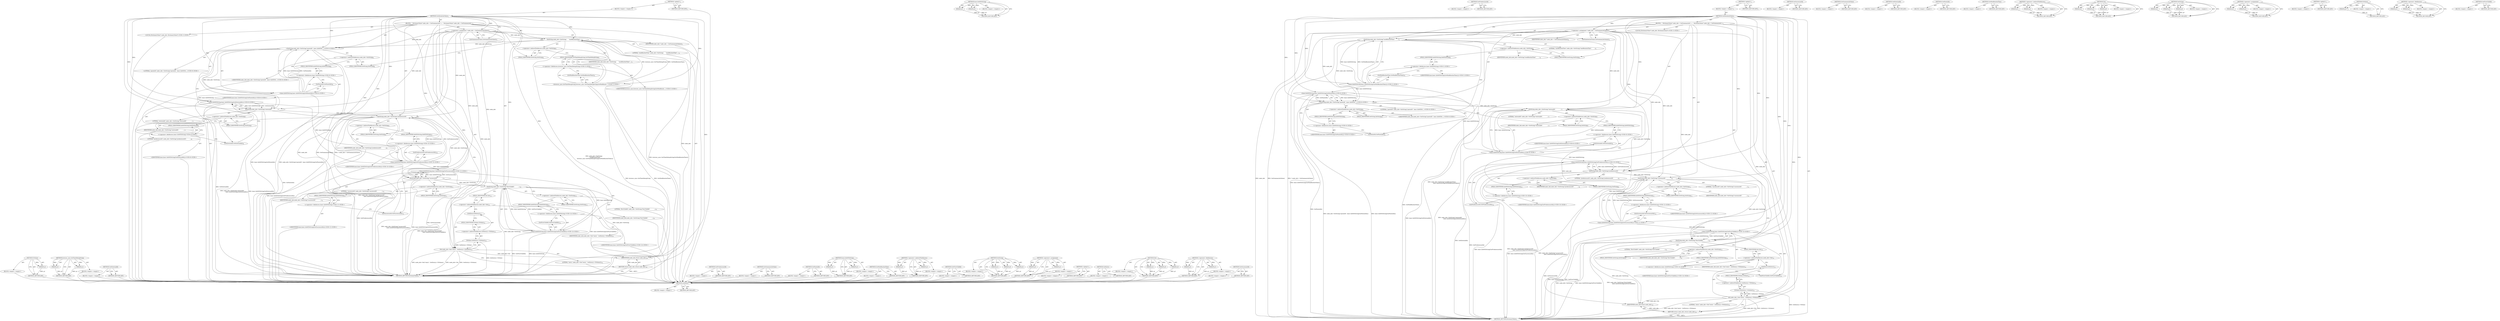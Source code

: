 digraph "GetFirstChildId" {
vulnerable_176 [label=<(METHOD,ToValue)>];
vulnerable_177 [label=<(PARAM,p1)>];
vulnerable_178 [label=<(BLOCK,&lt;empty&gt;,&lt;empty&gt;)>];
vulnerable_179 [label=<(METHOD_RETURN,ANY)>];
vulnerable_137 [label=<(METHOD,browser_sync.GetTimeDebugString)>];
vulnerable_138 [label=<(PARAM,p1)>];
vulnerable_139 [label=<(PARAM,p2)>];
vulnerable_140 [label=<(BLOCK,&lt;empty&gt;,&lt;empty&gt;)>];
vulnerable_141 [label=<(METHOD_RETURN,ANY)>];
vulnerable_158 [label=<(METHOD,GetExternalId)>];
vulnerable_159 [label=<(BLOCK,&lt;empty&gt;,&lt;empty&gt;)>];
vulnerable_160 [label=<(METHOD_RETURN,ANY)>];
vulnerable_6 [label=<(METHOD,&lt;global&gt;)<SUB>1</SUB>>];
vulnerable_7 [label=<(BLOCK,&lt;empty&gt;,&lt;empty&gt;)<SUB>1</SUB>>];
vulnerable_8 [label=<(METHOD,GetDetailsAsValue)<SUB>1</SUB>>];
vulnerable_9 [label=<(BLOCK,{
   DictionaryValue* node_info = GetSummaryAsV...,{
   DictionaryValue* node_info = GetSummaryAsV...)<SUB>1</SUB>>];
vulnerable_10 [label="<(LOCAL,DictionaryValue* node_info: DictionaryValue*)<SUB>2</SUB>>"];
vulnerable_11 [label=<(&lt;operator&gt;.assignment,* node_info = GetSummaryAsValue())<SUB>2</SUB>>];
vulnerable_12 [label=<(IDENTIFIER,node_info,* node_info = GetSummaryAsValue())<SUB>2</SUB>>];
vulnerable_13 [label=<(GetSummaryAsValue,GetSummaryAsValue())<SUB>2</SUB>>];
vulnerable_14 [label=<(SetString,node_info-&gt;SetString(
      &quot;modificationTime&quot;,...)<SUB>3</SUB>>];
vulnerable_15 [label=<(&lt;operator&gt;.indirectFieldAccess,node_info-&gt;SetString)<SUB>3</SUB>>];
vulnerable_16 [label=<(IDENTIFIER,node_info,node_info-&gt;SetString(
      &quot;modificationTime&quot;,...)<SUB>3</SUB>>];
vulnerable_17 [label=<(FIELD_IDENTIFIER,SetString,SetString)<SUB>3</SUB>>];
vulnerable_18 [label=<(LITERAL,&quot;modificationTime&quot;,node_info-&gt;SetString(
      &quot;modificationTime&quot;,...)<SUB>4</SUB>>];
vulnerable_19 [label="<(browser_sync.GetTimeDebugString,browser_sync::GetTimeDebugString(GetModificatio...)<SUB>5</SUB>>"];
vulnerable_20 [label="<(&lt;operator&gt;.fieldAccess,browser_sync::GetTimeDebugString)<SUB>5</SUB>>"];
vulnerable_21 [label="<(IDENTIFIER,browser_sync,browser_sync::GetTimeDebugString(GetModificatio...)<SUB>5</SUB>>"];
vulnerable_22 [label=<(FIELD_IDENTIFIER,GetTimeDebugString,GetTimeDebugString)<SUB>5</SUB>>];
vulnerable_23 [label=<(GetModificationTime,GetModificationTime())<SUB>5</SUB>>];
vulnerable_24 [label="<(SetString,node_info-&gt;SetString(&quot;parentId&quot;, base::Int64ToS...)<SUB>6</SUB>>"];
vulnerable_25 [label=<(&lt;operator&gt;.indirectFieldAccess,node_info-&gt;SetString)<SUB>6</SUB>>];
vulnerable_26 [label="<(IDENTIFIER,node_info,node_info-&gt;SetString(&quot;parentId&quot;, base::Int64ToS...)<SUB>6</SUB>>"];
vulnerable_27 [label=<(FIELD_IDENTIFIER,SetString,SetString)<SUB>6</SUB>>];
vulnerable_28 [label="<(LITERAL,&quot;parentId&quot;,node_info-&gt;SetString(&quot;parentId&quot;, base::Int64ToS...)<SUB>6</SUB>>"];
vulnerable_29 [label="<(base.Int64ToString,base::Int64ToString(GetParentId()))<SUB>6</SUB>>"];
vulnerable_30 [label="<(&lt;operator&gt;.fieldAccess,base::Int64ToString)<SUB>6</SUB>>"];
vulnerable_31 [label="<(IDENTIFIER,base,base::Int64ToString(GetParentId()))<SUB>6</SUB>>"];
vulnerable_32 [label=<(FIELD_IDENTIFIER,Int64ToString,Int64ToString)<SUB>6</SUB>>];
vulnerable_33 [label=<(GetParentId,GetParentId())<SUB>6</SUB>>];
vulnerable_34 [label=<(SetString,node_info-&gt;SetString(&quot;externalId&quot;,
            ...)<SUB>7</SUB>>];
vulnerable_35 [label=<(&lt;operator&gt;.indirectFieldAccess,node_info-&gt;SetString)<SUB>7</SUB>>];
vulnerable_36 [label=<(IDENTIFIER,node_info,node_info-&gt;SetString(&quot;externalId&quot;,
            ...)<SUB>7</SUB>>];
vulnerable_37 [label=<(FIELD_IDENTIFIER,SetString,SetString)<SUB>7</SUB>>];
vulnerable_38 [label=<(LITERAL,&quot;externalId&quot;,node_info-&gt;SetString(&quot;externalId&quot;,
            ...)<SUB>7</SUB>>];
vulnerable_39 [label="<(base.Int64ToString,base::Int64ToString(GetExternalId()))<SUB>8</SUB>>"];
vulnerable_40 [label="<(&lt;operator&gt;.fieldAccess,base::Int64ToString)<SUB>8</SUB>>"];
vulnerable_41 [label="<(IDENTIFIER,base,base::Int64ToString(GetExternalId()))<SUB>8</SUB>>"];
vulnerable_42 [label=<(FIELD_IDENTIFIER,Int64ToString,Int64ToString)<SUB>8</SUB>>];
vulnerable_43 [label=<(GetExternalId,GetExternalId())<SUB>8</SUB>>];
vulnerable_44 [label=<(SetString,node_info-&gt;SetString(&quot;predecessorId&quot;,
         ...)<SUB>9</SUB>>];
vulnerable_45 [label=<(&lt;operator&gt;.indirectFieldAccess,node_info-&gt;SetString)<SUB>9</SUB>>];
vulnerable_46 [label=<(IDENTIFIER,node_info,node_info-&gt;SetString(&quot;predecessorId&quot;,
         ...)<SUB>9</SUB>>];
vulnerable_47 [label=<(FIELD_IDENTIFIER,SetString,SetString)<SUB>9</SUB>>];
vulnerable_48 [label=<(LITERAL,&quot;predecessorId&quot;,node_info-&gt;SetString(&quot;predecessorId&quot;,
         ...)<SUB>9</SUB>>];
vulnerable_49 [label="<(base.Int64ToString,base::Int64ToString(GetPredecessorId()))<SUB>10</SUB>>"];
vulnerable_50 [label="<(&lt;operator&gt;.fieldAccess,base::Int64ToString)<SUB>10</SUB>>"];
vulnerable_51 [label="<(IDENTIFIER,base,base::Int64ToString(GetPredecessorId()))<SUB>10</SUB>>"];
vulnerable_52 [label=<(FIELD_IDENTIFIER,Int64ToString,Int64ToString)<SUB>10</SUB>>];
vulnerable_53 [label=<(GetPredecessorId,GetPredecessorId())<SUB>10</SUB>>];
vulnerable_54 [label=<(SetString,node_info-&gt;SetString(&quot;successorId&quot;,
           ...)<SUB>11</SUB>>];
vulnerable_55 [label=<(&lt;operator&gt;.indirectFieldAccess,node_info-&gt;SetString)<SUB>11</SUB>>];
vulnerable_56 [label=<(IDENTIFIER,node_info,node_info-&gt;SetString(&quot;successorId&quot;,
           ...)<SUB>11</SUB>>];
vulnerable_57 [label=<(FIELD_IDENTIFIER,SetString,SetString)<SUB>11</SUB>>];
vulnerable_58 [label=<(LITERAL,&quot;successorId&quot;,node_info-&gt;SetString(&quot;successorId&quot;,
           ...)<SUB>11</SUB>>];
vulnerable_59 [label="<(base.Int64ToString,base::Int64ToString(GetSuccessorId()))<SUB>12</SUB>>"];
vulnerable_60 [label="<(&lt;operator&gt;.fieldAccess,base::Int64ToString)<SUB>12</SUB>>"];
vulnerable_61 [label="<(IDENTIFIER,base,base::Int64ToString(GetSuccessorId()))<SUB>12</SUB>>"];
vulnerable_62 [label=<(FIELD_IDENTIFIER,Int64ToString,Int64ToString)<SUB>12</SUB>>];
vulnerable_63 [label=<(GetSuccessorId,GetSuccessorId())<SUB>12</SUB>>];
vulnerable_64 [label=<(SetString,node_info-&gt;SetString(&quot;firstChildId&quot;,
          ...)<SUB>13</SUB>>];
vulnerable_65 [label=<(&lt;operator&gt;.indirectFieldAccess,node_info-&gt;SetString)<SUB>13</SUB>>];
vulnerable_66 [label=<(IDENTIFIER,node_info,node_info-&gt;SetString(&quot;firstChildId&quot;,
          ...)<SUB>13</SUB>>];
vulnerable_67 [label=<(FIELD_IDENTIFIER,SetString,SetString)<SUB>13</SUB>>];
vulnerable_68 [label=<(LITERAL,&quot;firstChildId&quot;,node_info-&gt;SetString(&quot;firstChildId&quot;,
          ...)<SUB>13</SUB>>];
vulnerable_69 [label="<(base.Int64ToString,base::Int64ToString(GetFirstChildId()))<SUB>14</SUB>>"];
vulnerable_70 [label="<(&lt;operator&gt;.fieldAccess,base::Int64ToString)<SUB>14</SUB>>"];
vulnerable_71 [label="<(IDENTIFIER,base,base::Int64ToString(GetFirstChildId()))<SUB>14</SUB>>"];
vulnerable_72 [label=<(FIELD_IDENTIFIER,Int64ToString,Int64ToString)<SUB>14</SUB>>];
vulnerable_73 [label=<(GetFirstChildId,GetFirstChildId())<SUB>14</SUB>>];
vulnerable_74 [label=<(Set,node_info-&gt;Set(&quot;entry&quot;, GetEntry()-&gt;ToValue()))<SUB>15</SUB>>];
vulnerable_75 [label=<(&lt;operator&gt;.indirectFieldAccess,node_info-&gt;Set)<SUB>15</SUB>>];
vulnerable_76 [label=<(IDENTIFIER,node_info,node_info-&gt;Set(&quot;entry&quot;, GetEntry()-&gt;ToValue()))<SUB>15</SUB>>];
vulnerable_77 [label=<(FIELD_IDENTIFIER,Set,Set)<SUB>15</SUB>>];
vulnerable_78 [label=<(LITERAL,&quot;entry&quot;,node_info-&gt;Set(&quot;entry&quot;, GetEntry()-&gt;ToValue()))<SUB>15</SUB>>];
vulnerable_79 [label=<(ToValue,GetEntry()-&gt;ToValue())<SUB>15</SUB>>];
vulnerable_80 [label=<(&lt;operator&gt;.indirectFieldAccess,GetEntry()-&gt;ToValue)<SUB>15</SUB>>];
vulnerable_81 [label=<(GetEntry,GetEntry())<SUB>15</SUB>>];
vulnerable_82 [label=<(FIELD_IDENTIFIER,ToValue,ToValue)<SUB>15</SUB>>];
vulnerable_83 [label=<(RETURN,return node_info;,return node_info;)<SUB>16</SUB>>];
vulnerable_84 [label=<(IDENTIFIER,node_info,return node_info;)<SUB>16</SUB>>];
vulnerable_85 [label=<(METHOD_RETURN,DictionaryValue)<SUB>1</SUB>>];
vulnerable_87 [label=<(METHOD_RETURN,ANY)<SUB>1</SUB>>];
vulnerable_161 [label=<(METHOD,GetPredecessorId)>];
vulnerable_162 [label=<(BLOCK,&lt;empty&gt;,&lt;empty&gt;)>];
vulnerable_163 [label=<(METHOD_RETURN,ANY)>];
vulnerable_123 [label=<(METHOD,GetSummaryAsValue)>];
vulnerable_124 [label=<(BLOCK,&lt;empty&gt;,&lt;empty&gt;)>];
vulnerable_125 [label=<(METHOD_RETURN,ANY)>];
vulnerable_155 [label=<(METHOD,GetParentId)>];
vulnerable_156 [label=<(BLOCK,&lt;empty&gt;,&lt;empty&gt;)>];
vulnerable_157 [label=<(METHOD_RETURN,ANY)>];
vulnerable_150 [label=<(METHOD,base.Int64ToString)>];
vulnerable_151 [label=<(PARAM,p1)>];
vulnerable_152 [label=<(PARAM,p2)>];
vulnerable_153 [label=<(BLOCK,&lt;empty&gt;,&lt;empty&gt;)>];
vulnerable_154 [label=<(METHOD_RETURN,ANY)>];
vulnerable_147 [label=<(METHOD,GetModificationTime)>];
vulnerable_148 [label=<(BLOCK,&lt;empty&gt;,&lt;empty&gt;)>];
vulnerable_149 [label=<(METHOD_RETURN,ANY)>];
vulnerable_132 [label=<(METHOD,&lt;operator&gt;.indirectFieldAccess)>];
vulnerable_133 [label=<(PARAM,p1)>];
vulnerable_134 [label=<(PARAM,p2)>];
vulnerable_135 [label=<(BLOCK,&lt;empty&gt;,&lt;empty&gt;)>];
vulnerable_136 [label=<(METHOD_RETURN,ANY)>];
vulnerable_167 [label=<(METHOD,GetFirstChildId)>];
vulnerable_168 [label=<(BLOCK,&lt;empty&gt;,&lt;empty&gt;)>];
vulnerable_169 [label=<(METHOD_RETURN,ANY)>];
vulnerable_126 [label=<(METHOD,SetString)>];
vulnerable_127 [label=<(PARAM,p1)>];
vulnerable_128 [label=<(PARAM,p2)>];
vulnerable_129 [label=<(PARAM,p3)>];
vulnerable_130 [label=<(BLOCK,&lt;empty&gt;,&lt;empty&gt;)>];
vulnerable_131 [label=<(METHOD_RETURN,ANY)>];
vulnerable_118 [label=<(METHOD,&lt;operator&gt;.assignment)>];
vulnerable_119 [label=<(PARAM,p1)>];
vulnerable_120 [label=<(PARAM,p2)>];
vulnerable_121 [label=<(BLOCK,&lt;empty&gt;,&lt;empty&gt;)>];
vulnerable_122 [label=<(METHOD_RETURN,ANY)>];
vulnerable_112 [label=<(METHOD,&lt;global&gt;)<SUB>1</SUB>>];
vulnerable_113 [label=<(BLOCK,&lt;empty&gt;,&lt;empty&gt;)>];
vulnerable_114 [label=<(METHOD_RETURN,ANY)>];
vulnerable_180 [label=<(METHOD,GetEntry)>];
vulnerable_181 [label=<(BLOCK,&lt;empty&gt;,&lt;empty&gt;)>];
vulnerable_182 [label=<(METHOD_RETURN,ANY)>];
vulnerable_170 [label=<(METHOD,Set)>];
vulnerable_171 [label=<(PARAM,p1)>];
vulnerable_172 [label=<(PARAM,p2)>];
vulnerable_173 [label=<(PARAM,p3)>];
vulnerable_174 [label=<(BLOCK,&lt;empty&gt;,&lt;empty&gt;)>];
vulnerable_175 [label=<(METHOD_RETURN,ANY)>];
vulnerable_142 [label=<(METHOD,&lt;operator&gt;.fieldAccess)>];
vulnerable_143 [label=<(PARAM,p1)>];
vulnerable_144 [label=<(PARAM,p2)>];
vulnerable_145 [label=<(BLOCK,&lt;empty&gt;,&lt;empty&gt;)>];
vulnerable_146 [label=<(METHOD_RETURN,ANY)>];
vulnerable_164 [label=<(METHOD,GetSuccessorId)>];
vulnerable_165 [label=<(BLOCK,&lt;empty&gt;,&lt;empty&gt;)>];
vulnerable_166 [label=<(METHOD_RETURN,ANY)>];
fixed_175 [label=<(METHOD,GetEntry)>];
fixed_176 [label=<(BLOCK,&lt;empty&gt;,&lt;empty&gt;)>];
fixed_177 [label=<(METHOD_RETURN,ANY)>];
fixed_137 [label=<(METHOD,base.Int64ToString)>];
fixed_138 [label=<(PARAM,p1)>];
fixed_139 [label=<(PARAM,p2)>];
fixed_140 [label=<(BLOCK,&lt;empty&gt;,&lt;empty&gt;)>];
fixed_141 [label=<(METHOD_RETURN,ANY)>];
fixed_156 [label=<(METHOD,GetPredecessorId)>];
fixed_157 [label=<(BLOCK,&lt;empty&gt;,&lt;empty&gt;)>];
fixed_158 [label=<(METHOD_RETURN,ANY)>];
fixed_6 [label=<(METHOD,&lt;global&gt;)<SUB>1</SUB>>];
fixed_7 [label=<(BLOCK,&lt;empty&gt;,&lt;empty&gt;)<SUB>1</SUB>>];
fixed_8 [label=<(METHOD,GetDetailsAsValue)<SUB>1</SUB>>];
fixed_9 [label=<(BLOCK,{
   DictionaryValue* node_info = GetSummaryAsV...,{
   DictionaryValue* node_info = GetSummaryAsV...)<SUB>1</SUB>>];
fixed_10 [label="<(LOCAL,DictionaryValue* node_info: DictionaryValue*)<SUB>2</SUB>>"];
fixed_11 [label=<(&lt;operator&gt;.assignment,* node_info = GetSummaryAsValue())<SUB>2</SUB>>];
fixed_12 [label=<(IDENTIFIER,node_info,* node_info = GetSummaryAsValue())<SUB>2</SUB>>];
fixed_13 [label=<(GetSummaryAsValue,GetSummaryAsValue())<SUB>2</SUB>>];
fixed_14 [label=<(SetString,node_info-&gt;SetString(&quot;modificationTime&quot;,
      ...)<SUB>4</SUB>>];
fixed_15 [label=<(&lt;operator&gt;.indirectFieldAccess,node_info-&gt;SetString)<SUB>4</SUB>>];
fixed_16 [label=<(IDENTIFIER,node_info,node_info-&gt;SetString(&quot;modificationTime&quot;,
      ...)<SUB>4</SUB>>];
fixed_17 [label=<(FIELD_IDENTIFIER,SetString,SetString)<SUB>4</SUB>>];
fixed_18 [label=<(LITERAL,&quot;modificationTime&quot;,node_info-&gt;SetString(&quot;modificationTime&quot;,
      ...)<SUB>4</SUB>>];
fixed_19 [label="<(base.Int64ToString,base::Int64ToString(GetModificationTime()))<SUB>5</SUB>>"];
fixed_20 [label="<(&lt;operator&gt;.fieldAccess,base::Int64ToString)<SUB>5</SUB>>"];
fixed_21 [label="<(IDENTIFIER,base,base::Int64ToString(GetModificationTime()))<SUB>5</SUB>>"];
fixed_22 [label=<(FIELD_IDENTIFIER,Int64ToString,Int64ToString)<SUB>5</SUB>>];
fixed_23 [label=<(GetModificationTime,GetModificationTime())<SUB>5</SUB>>];
fixed_24 [label="<(SetString,node_info-&gt;SetString(&quot;parentId&quot;, base::Int64ToS...)<SUB>6</SUB>>"];
fixed_25 [label=<(&lt;operator&gt;.indirectFieldAccess,node_info-&gt;SetString)<SUB>6</SUB>>];
fixed_26 [label="<(IDENTIFIER,node_info,node_info-&gt;SetString(&quot;parentId&quot;, base::Int64ToS...)<SUB>6</SUB>>"];
fixed_27 [label=<(FIELD_IDENTIFIER,SetString,SetString)<SUB>6</SUB>>];
fixed_28 [label="<(LITERAL,&quot;parentId&quot;,node_info-&gt;SetString(&quot;parentId&quot;, base::Int64ToS...)<SUB>6</SUB>>"];
fixed_29 [label="<(base.Int64ToString,base::Int64ToString(GetParentId()))<SUB>6</SUB>>"];
fixed_30 [label="<(&lt;operator&gt;.fieldAccess,base::Int64ToString)<SUB>6</SUB>>"];
fixed_31 [label="<(IDENTIFIER,base,base::Int64ToString(GetParentId()))<SUB>6</SUB>>"];
fixed_32 [label=<(FIELD_IDENTIFIER,Int64ToString,Int64ToString)<SUB>6</SUB>>];
fixed_33 [label=<(GetParentId,GetParentId())<SUB>6</SUB>>];
fixed_34 [label=<(SetString,node_info-&gt;SetString(&quot;externalId&quot;,
            ...)<SUB>7</SUB>>];
fixed_35 [label=<(&lt;operator&gt;.indirectFieldAccess,node_info-&gt;SetString)<SUB>7</SUB>>];
fixed_36 [label=<(IDENTIFIER,node_info,node_info-&gt;SetString(&quot;externalId&quot;,
            ...)<SUB>7</SUB>>];
fixed_37 [label=<(FIELD_IDENTIFIER,SetString,SetString)<SUB>7</SUB>>];
fixed_38 [label=<(LITERAL,&quot;externalId&quot;,node_info-&gt;SetString(&quot;externalId&quot;,
            ...)<SUB>7</SUB>>];
fixed_39 [label="<(base.Int64ToString,base::Int64ToString(GetExternalId()))<SUB>8</SUB>>"];
fixed_40 [label="<(&lt;operator&gt;.fieldAccess,base::Int64ToString)<SUB>8</SUB>>"];
fixed_41 [label="<(IDENTIFIER,base,base::Int64ToString(GetExternalId()))<SUB>8</SUB>>"];
fixed_42 [label=<(FIELD_IDENTIFIER,Int64ToString,Int64ToString)<SUB>8</SUB>>];
fixed_43 [label=<(GetExternalId,GetExternalId())<SUB>8</SUB>>];
fixed_44 [label=<(SetString,node_info-&gt;SetString(&quot;predecessorId&quot;,
         ...)<SUB>9</SUB>>];
fixed_45 [label=<(&lt;operator&gt;.indirectFieldAccess,node_info-&gt;SetString)<SUB>9</SUB>>];
fixed_46 [label=<(IDENTIFIER,node_info,node_info-&gt;SetString(&quot;predecessorId&quot;,
         ...)<SUB>9</SUB>>];
fixed_47 [label=<(FIELD_IDENTIFIER,SetString,SetString)<SUB>9</SUB>>];
fixed_48 [label=<(LITERAL,&quot;predecessorId&quot;,node_info-&gt;SetString(&quot;predecessorId&quot;,
         ...)<SUB>9</SUB>>];
fixed_49 [label="<(base.Int64ToString,base::Int64ToString(GetPredecessorId()))<SUB>10</SUB>>"];
fixed_50 [label="<(&lt;operator&gt;.fieldAccess,base::Int64ToString)<SUB>10</SUB>>"];
fixed_51 [label="<(IDENTIFIER,base,base::Int64ToString(GetPredecessorId()))<SUB>10</SUB>>"];
fixed_52 [label=<(FIELD_IDENTIFIER,Int64ToString,Int64ToString)<SUB>10</SUB>>];
fixed_53 [label=<(GetPredecessorId,GetPredecessorId())<SUB>10</SUB>>];
fixed_54 [label=<(SetString,node_info-&gt;SetString(&quot;successorId&quot;,
           ...)<SUB>11</SUB>>];
fixed_55 [label=<(&lt;operator&gt;.indirectFieldAccess,node_info-&gt;SetString)<SUB>11</SUB>>];
fixed_56 [label=<(IDENTIFIER,node_info,node_info-&gt;SetString(&quot;successorId&quot;,
           ...)<SUB>11</SUB>>];
fixed_57 [label=<(FIELD_IDENTIFIER,SetString,SetString)<SUB>11</SUB>>];
fixed_58 [label=<(LITERAL,&quot;successorId&quot;,node_info-&gt;SetString(&quot;successorId&quot;,
           ...)<SUB>11</SUB>>];
fixed_59 [label="<(base.Int64ToString,base::Int64ToString(GetSuccessorId()))<SUB>12</SUB>>"];
fixed_60 [label="<(&lt;operator&gt;.fieldAccess,base::Int64ToString)<SUB>12</SUB>>"];
fixed_61 [label="<(IDENTIFIER,base,base::Int64ToString(GetSuccessorId()))<SUB>12</SUB>>"];
fixed_62 [label=<(FIELD_IDENTIFIER,Int64ToString,Int64ToString)<SUB>12</SUB>>];
fixed_63 [label=<(GetSuccessorId,GetSuccessorId())<SUB>12</SUB>>];
fixed_64 [label=<(SetString,node_info-&gt;SetString(&quot;firstChildId&quot;,
          ...)<SUB>13</SUB>>];
fixed_65 [label=<(&lt;operator&gt;.indirectFieldAccess,node_info-&gt;SetString)<SUB>13</SUB>>];
fixed_66 [label=<(IDENTIFIER,node_info,node_info-&gt;SetString(&quot;firstChildId&quot;,
          ...)<SUB>13</SUB>>];
fixed_67 [label=<(FIELD_IDENTIFIER,SetString,SetString)<SUB>13</SUB>>];
fixed_68 [label=<(LITERAL,&quot;firstChildId&quot;,node_info-&gt;SetString(&quot;firstChildId&quot;,
          ...)<SUB>13</SUB>>];
fixed_69 [label="<(base.Int64ToString,base::Int64ToString(GetFirstChildId()))<SUB>14</SUB>>"];
fixed_70 [label="<(&lt;operator&gt;.fieldAccess,base::Int64ToString)<SUB>14</SUB>>"];
fixed_71 [label="<(IDENTIFIER,base,base::Int64ToString(GetFirstChildId()))<SUB>14</SUB>>"];
fixed_72 [label=<(FIELD_IDENTIFIER,Int64ToString,Int64ToString)<SUB>14</SUB>>];
fixed_73 [label=<(GetFirstChildId,GetFirstChildId())<SUB>14</SUB>>];
fixed_74 [label=<(Set,node_info-&gt;Set(&quot;entry&quot;, GetEntry()-&gt;ToValue()))<SUB>15</SUB>>];
fixed_75 [label=<(&lt;operator&gt;.indirectFieldAccess,node_info-&gt;Set)<SUB>15</SUB>>];
fixed_76 [label=<(IDENTIFIER,node_info,node_info-&gt;Set(&quot;entry&quot;, GetEntry()-&gt;ToValue()))<SUB>15</SUB>>];
fixed_77 [label=<(FIELD_IDENTIFIER,Set,Set)<SUB>15</SUB>>];
fixed_78 [label=<(LITERAL,&quot;entry&quot;,node_info-&gt;Set(&quot;entry&quot;, GetEntry()-&gt;ToValue()))<SUB>15</SUB>>];
fixed_79 [label=<(ToValue,GetEntry()-&gt;ToValue())<SUB>15</SUB>>];
fixed_80 [label=<(&lt;operator&gt;.indirectFieldAccess,GetEntry()-&gt;ToValue)<SUB>15</SUB>>];
fixed_81 [label=<(GetEntry,GetEntry())<SUB>15</SUB>>];
fixed_82 [label=<(FIELD_IDENTIFIER,ToValue,ToValue)<SUB>15</SUB>>];
fixed_83 [label=<(RETURN,return node_info;,return node_info;)<SUB>16</SUB>>];
fixed_84 [label=<(IDENTIFIER,node_info,return node_info;)<SUB>16</SUB>>];
fixed_85 [label=<(METHOD_RETURN,DictionaryValue)<SUB>1</SUB>>];
fixed_87 [label=<(METHOD_RETURN,ANY)<SUB>1</SUB>>];
fixed_159 [label=<(METHOD,GetSuccessorId)>];
fixed_160 [label=<(BLOCK,&lt;empty&gt;,&lt;empty&gt;)>];
fixed_161 [label=<(METHOD_RETURN,ANY)>];
fixed_123 [label=<(METHOD,GetSummaryAsValue)>];
fixed_124 [label=<(BLOCK,&lt;empty&gt;,&lt;empty&gt;)>];
fixed_125 [label=<(METHOD_RETURN,ANY)>];
fixed_153 [label=<(METHOD,GetExternalId)>];
fixed_154 [label=<(BLOCK,&lt;empty&gt;,&lt;empty&gt;)>];
fixed_155 [label=<(METHOD_RETURN,ANY)>];
fixed_150 [label=<(METHOD,GetParentId)>];
fixed_151 [label=<(BLOCK,&lt;empty&gt;,&lt;empty&gt;)>];
fixed_152 [label=<(METHOD_RETURN,ANY)>];
fixed_147 [label=<(METHOD,GetModificationTime)>];
fixed_148 [label=<(BLOCK,&lt;empty&gt;,&lt;empty&gt;)>];
fixed_149 [label=<(METHOD_RETURN,ANY)>];
fixed_132 [label=<(METHOD,&lt;operator&gt;.indirectFieldAccess)>];
fixed_133 [label=<(PARAM,p1)>];
fixed_134 [label=<(PARAM,p2)>];
fixed_135 [label=<(BLOCK,&lt;empty&gt;,&lt;empty&gt;)>];
fixed_136 [label=<(METHOD_RETURN,ANY)>];
fixed_165 [label=<(METHOD,Set)>];
fixed_166 [label=<(PARAM,p1)>];
fixed_167 [label=<(PARAM,p2)>];
fixed_168 [label=<(PARAM,p3)>];
fixed_169 [label=<(BLOCK,&lt;empty&gt;,&lt;empty&gt;)>];
fixed_170 [label=<(METHOD_RETURN,ANY)>];
fixed_126 [label=<(METHOD,SetString)>];
fixed_127 [label=<(PARAM,p1)>];
fixed_128 [label=<(PARAM,p2)>];
fixed_129 [label=<(PARAM,p3)>];
fixed_130 [label=<(BLOCK,&lt;empty&gt;,&lt;empty&gt;)>];
fixed_131 [label=<(METHOD_RETURN,ANY)>];
fixed_118 [label=<(METHOD,&lt;operator&gt;.assignment)>];
fixed_119 [label=<(PARAM,p1)>];
fixed_120 [label=<(PARAM,p2)>];
fixed_121 [label=<(BLOCK,&lt;empty&gt;,&lt;empty&gt;)>];
fixed_122 [label=<(METHOD_RETURN,ANY)>];
fixed_112 [label=<(METHOD,&lt;global&gt;)<SUB>1</SUB>>];
fixed_113 [label=<(BLOCK,&lt;empty&gt;,&lt;empty&gt;)>];
fixed_114 [label=<(METHOD_RETURN,ANY)>];
fixed_171 [label=<(METHOD,ToValue)>];
fixed_172 [label=<(PARAM,p1)>];
fixed_173 [label=<(BLOCK,&lt;empty&gt;,&lt;empty&gt;)>];
fixed_174 [label=<(METHOD_RETURN,ANY)>];
fixed_142 [label=<(METHOD,&lt;operator&gt;.fieldAccess)>];
fixed_143 [label=<(PARAM,p1)>];
fixed_144 [label=<(PARAM,p2)>];
fixed_145 [label=<(BLOCK,&lt;empty&gt;,&lt;empty&gt;)>];
fixed_146 [label=<(METHOD_RETURN,ANY)>];
fixed_162 [label=<(METHOD,GetFirstChildId)>];
fixed_163 [label=<(BLOCK,&lt;empty&gt;,&lt;empty&gt;)>];
fixed_164 [label=<(METHOD_RETURN,ANY)>];
vulnerable_176 -> vulnerable_177  [key=0, label="AST: "];
vulnerable_176 -> vulnerable_177  [key=1, label="DDG: "];
vulnerable_176 -> vulnerable_178  [key=0, label="AST: "];
vulnerable_176 -> vulnerable_179  [key=0, label="AST: "];
vulnerable_176 -> vulnerable_179  [key=1, label="CFG: "];
vulnerable_177 -> vulnerable_179  [key=0, label="DDG: p1"];
vulnerable_178 -> fixed_175  [key=0];
vulnerable_179 -> fixed_175  [key=0];
vulnerable_137 -> vulnerable_138  [key=0, label="AST: "];
vulnerable_137 -> vulnerable_138  [key=1, label="DDG: "];
vulnerable_137 -> vulnerable_140  [key=0, label="AST: "];
vulnerable_137 -> vulnerable_139  [key=0, label="AST: "];
vulnerable_137 -> vulnerable_139  [key=1, label="DDG: "];
vulnerable_137 -> vulnerable_141  [key=0, label="AST: "];
vulnerable_137 -> vulnerable_141  [key=1, label="CFG: "];
vulnerable_138 -> vulnerable_141  [key=0, label="DDG: p1"];
vulnerable_139 -> vulnerable_141  [key=0, label="DDG: p2"];
vulnerable_140 -> fixed_175  [key=0];
vulnerable_141 -> fixed_175  [key=0];
vulnerable_158 -> vulnerable_159  [key=0, label="AST: "];
vulnerable_158 -> vulnerable_160  [key=0, label="AST: "];
vulnerable_158 -> vulnerable_160  [key=1, label="CFG: "];
vulnerable_159 -> fixed_175  [key=0];
vulnerable_160 -> fixed_175  [key=0];
vulnerable_6 -> vulnerable_7  [key=0, label="AST: "];
vulnerable_6 -> vulnerable_87  [key=0, label="AST: "];
vulnerable_6 -> vulnerable_87  [key=1, label="CFG: "];
vulnerable_7 -> vulnerable_8  [key=0, label="AST: "];
vulnerable_8 -> vulnerable_9  [key=0, label="AST: "];
vulnerable_8 -> vulnerable_85  [key=0, label="AST: "];
vulnerable_8 -> vulnerable_13  [key=0, label="CFG: "];
vulnerable_8 -> vulnerable_11  [key=0, label="DDG: "];
vulnerable_8 -> vulnerable_14  [key=0, label="DDG: "];
vulnerable_8 -> vulnerable_24  [key=0, label="DDG: "];
vulnerable_8 -> vulnerable_34  [key=0, label="DDG: "];
vulnerable_8 -> vulnerable_44  [key=0, label="DDG: "];
vulnerable_8 -> vulnerable_54  [key=0, label="DDG: "];
vulnerable_8 -> vulnerable_64  [key=0, label="DDG: "];
vulnerable_8 -> vulnerable_74  [key=0, label="DDG: "];
vulnerable_8 -> vulnerable_84  [key=0, label="DDG: "];
vulnerable_8 -> vulnerable_19  [key=0, label="DDG: "];
vulnerable_8 -> vulnerable_29  [key=0, label="DDG: "];
vulnerable_8 -> vulnerable_39  [key=0, label="DDG: "];
vulnerable_8 -> vulnerable_49  [key=0, label="DDG: "];
vulnerable_8 -> vulnerable_59  [key=0, label="DDG: "];
vulnerable_8 -> vulnerable_69  [key=0, label="DDG: "];
vulnerable_9 -> vulnerable_10  [key=0, label="AST: "];
vulnerable_9 -> vulnerable_11  [key=0, label="AST: "];
vulnerable_9 -> vulnerable_14  [key=0, label="AST: "];
vulnerable_9 -> vulnerable_24  [key=0, label="AST: "];
vulnerable_9 -> vulnerable_34  [key=0, label="AST: "];
vulnerable_9 -> vulnerable_44  [key=0, label="AST: "];
vulnerable_9 -> vulnerable_54  [key=0, label="AST: "];
vulnerable_9 -> vulnerable_64  [key=0, label="AST: "];
vulnerable_9 -> vulnerable_74  [key=0, label="AST: "];
vulnerable_9 -> vulnerable_83  [key=0, label="AST: "];
vulnerable_10 -> fixed_175  [key=0];
vulnerable_11 -> vulnerable_12  [key=0, label="AST: "];
vulnerable_11 -> vulnerable_13  [key=0, label="AST: "];
vulnerable_11 -> vulnerable_17  [key=0, label="CFG: "];
vulnerable_11 -> vulnerable_85  [key=0, label="DDG: node_info"];
vulnerable_11 -> vulnerable_85  [key=1, label="DDG: GetSummaryAsValue()"];
vulnerable_11 -> vulnerable_85  [key=2, label="DDG: * node_info = GetSummaryAsValue()"];
vulnerable_11 -> vulnerable_14  [key=0, label="DDG: node_info"];
vulnerable_11 -> vulnerable_24  [key=0, label="DDG: node_info"];
vulnerable_11 -> vulnerable_34  [key=0, label="DDG: node_info"];
vulnerable_11 -> vulnerable_44  [key=0, label="DDG: node_info"];
vulnerable_11 -> vulnerable_54  [key=0, label="DDG: node_info"];
vulnerable_11 -> vulnerable_64  [key=0, label="DDG: node_info"];
vulnerable_11 -> vulnerable_74  [key=0, label="DDG: node_info"];
vulnerable_11 -> vulnerable_84  [key=0, label="DDG: node_info"];
vulnerable_12 -> fixed_175  [key=0];
vulnerable_13 -> vulnerable_11  [key=0, label="CFG: "];
vulnerable_14 -> vulnerable_15  [key=0, label="AST: "];
vulnerable_14 -> vulnerable_18  [key=0, label="AST: "];
vulnerable_14 -> vulnerable_19  [key=0, label="AST: "];
vulnerable_14 -> vulnerable_27  [key=0, label="CFG: "];
vulnerable_14 -> vulnerable_85  [key=0, label="DDG: browser_sync::GetTimeDebugString(GetModificationTime())"];
vulnerable_14 -> vulnerable_85  [key=1, label="DDG: node_info-&gt;SetString(
      &quot;modificationTime&quot;,
      browser_sync::GetTimeDebugString(GetModificationTime()))"];
vulnerable_14 -> vulnerable_24  [key=0, label="DDG: node_info-&gt;SetString"];
vulnerable_15 -> vulnerable_16  [key=0, label="AST: "];
vulnerable_15 -> vulnerable_17  [key=0, label="AST: "];
vulnerable_15 -> vulnerable_22  [key=0, label="CFG: "];
vulnerable_16 -> fixed_175  [key=0];
vulnerable_17 -> vulnerable_15  [key=0, label="CFG: "];
vulnerable_18 -> fixed_175  [key=0];
vulnerable_19 -> vulnerable_20  [key=0, label="AST: "];
vulnerable_19 -> vulnerable_23  [key=0, label="AST: "];
vulnerable_19 -> vulnerable_14  [key=0, label="CFG: "];
vulnerable_19 -> vulnerable_14  [key=1, label="DDG: browser_sync::GetTimeDebugString"];
vulnerable_19 -> vulnerable_14  [key=2, label="DDG: GetModificationTime()"];
vulnerable_19 -> vulnerable_85  [key=0, label="DDG: browser_sync::GetTimeDebugString"];
vulnerable_19 -> vulnerable_85  [key=1, label="DDG: GetModificationTime()"];
vulnerable_20 -> vulnerable_21  [key=0, label="AST: "];
vulnerable_20 -> vulnerable_22  [key=0, label="AST: "];
vulnerable_20 -> vulnerable_23  [key=0, label="CFG: "];
vulnerable_21 -> fixed_175  [key=0];
vulnerable_22 -> vulnerable_20  [key=0, label="CFG: "];
vulnerable_23 -> vulnerable_19  [key=0, label="CFG: "];
vulnerable_24 -> vulnerable_25  [key=0, label="AST: "];
vulnerable_24 -> vulnerable_28  [key=0, label="AST: "];
vulnerable_24 -> vulnerable_29  [key=0, label="AST: "];
vulnerable_24 -> vulnerable_37  [key=0, label="CFG: "];
vulnerable_24 -> vulnerable_85  [key=0, label="DDG: base::Int64ToString(GetParentId())"];
vulnerable_24 -> vulnerable_85  [key=1, label="DDG: node_info-&gt;SetString(&quot;parentId&quot;, base::Int64ToString(GetParentId()))"];
vulnerable_24 -> vulnerable_34  [key=0, label="DDG: node_info-&gt;SetString"];
vulnerable_25 -> vulnerable_26  [key=0, label="AST: "];
vulnerable_25 -> vulnerable_27  [key=0, label="AST: "];
vulnerable_25 -> vulnerable_32  [key=0, label="CFG: "];
vulnerable_26 -> fixed_175  [key=0];
vulnerable_27 -> vulnerable_25  [key=0, label="CFG: "];
vulnerable_28 -> fixed_175  [key=0];
vulnerable_29 -> vulnerable_30  [key=0, label="AST: "];
vulnerable_29 -> vulnerable_33  [key=0, label="AST: "];
vulnerable_29 -> vulnerable_24  [key=0, label="CFG: "];
vulnerable_29 -> vulnerable_24  [key=1, label="DDG: base::Int64ToString"];
vulnerable_29 -> vulnerable_24  [key=2, label="DDG: GetParentId()"];
vulnerable_29 -> vulnerable_85  [key=0, label="DDG: GetParentId()"];
vulnerable_29 -> vulnerable_39  [key=0, label="DDG: base::Int64ToString"];
vulnerable_30 -> vulnerable_31  [key=0, label="AST: "];
vulnerable_30 -> vulnerable_32  [key=0, label="AST: "];
vulnerable_30 -> vulnerable_33  [key=0, label="CFG: "];
vulnerable_31 -> fixed_175  [key=0];
vulnerable_32 -> vulnerable_30  [key=0, label="CFG: "];
vulnerable_33 -> vulnerable_29  [key=0, label="CFG: "];
vulnerable_34 -> vulnerable_35  [key=0, label="AST: "];
vulnerable_34 -> vulnerable_38  [key=0, label="AST: "];
vulnerable_34 -> vulnerable_39  [key=0, label="AST: "];
vulnerable_34 -> vulnerable_47  [key=0, label="CFG: "];
vulnerable_34 -> vulnerable_85  [key=0, label="DDG: base::Int64ToString(GetExternalId())"];
vulnerable_34 -> vulnerable_85  [key=1, label="DDG: node_info-&gt;SetString(&quot;externalId&quot;,
                       base::Int64ToString(GetExternalId()))"];
vulnerable_34 -> vulnerable_44  [key=0, label="DDG: node_info-&gt;SetString"];
vulnerable_35 -> vulnerable_36  [key=0, label="AST: "];
vulnerable_35 -> vulnerable_37  [key=0, label="AST: "];
vulnerable_35 -> vulnerable_42  [key=0, label="CFG: "];
vulnerable_36 -> fixed_175  [key=0];
vulnerable_37 -> vulnerable_35  [key=0, label="CFG: "];
vulnerable_38 -> fixed_175  [key=0];
vulnerable_39 -> vulnerable_40  [key=0, label="AST: "];
vulnerable_39 -> vulnerable_43  [key=0, label="AST: "];
vulnerable_39 -> vulnerable_34  [key=0, label="CFG: "];
vulnerable_39 -> vulnerable_34  [key=1, label="DDG: base::Int64ToString"];
vulnerable_39 -> vulnerable_34  [key=2, label="DDG: GetExternalId()"];
vulnerable_39 -> vulnerable_85  [key=0, label="DDG: GetExternalId()"];
vulnerable_39 -> vulnerable_49  [key=0, label="DDG: base::Int64ToString"];
vulnerable_40 -> vulnerable_41  [key=0, label="AST: "];
vulnerable_40 -> vulnerable_42  [key=0, label="AST: "];
vulnerable_40 -> vulnerable_43  [key=0, label="CFG: "];
vulnerable_41 -> fixed_175  [key=0];
vulnerable_42 -> vulnerable_40  [key=0, label="CFG: "];
vulnerable_43 -> vulnerable_39  [key=0, label="CFG: "];
vulnerable_44 -> vulnerable_45  [key=0, label="AST: "];
vulnerable_44 -> vulnerable_48  [key=0, label="AST: "];
vulnerable_44 -> vulnerable_49  [key=0, label="AST: "];
vulnerable_44 -> vulnerable_57  [key=0, label="CFG: "];
vulnerable_44 -> vulnerable_85  [key=0, label="DDG: base::Int64ToString(GetPredecessorId())"];
vulnerable_44 -> vulnerable_85  [key=1, label="DDG: node_info-&gt;SetString(&quot;predecessorId&quot;,
                       base::Int64ToString(GetPredecessorId()))"];
vulnerable_44 -> vulnerable_54  [key=0, label="DDG: node_info-&gt;SetString"];
vulnerable_45 -> vulnerable_46  [key=0, label="AST: "];
vulnerable_45 -> vulnerable_47  [key=0, label="AST: "];
vulnerable_45 -> vulnerable_52  [key=0, label="CFG: "];
vulnerable_46 -> fixed_175  [key=0];
vulnerable_47 -> vulnerable_45  [key=0, label="CFG: "];
vulnerable_48 -> fixed_175  [key=0];
vulnerable_49 -> vulnerable_50  [key=0, label="AST: "];
vulnerable_49 -> vulnerable_53  [key=0, label="AST: "];
vulnerable_49 -> vulnerable_44  [key=0, label="CFG: "];
vulnerable_49 -> vulnerable_44  [key=1, label="DDG: base::Int64ToString"];
vulnerable_49 -> vulnerable_44  [key=2, label="DDG: GetPredecessorId()"];
vulnerable_49 -> vulnerable_85  [key=0, label="DDG: GetPredecessorId()"];
vulnerable_49 -> vulnerable_59  [key=0, label="DDG: base::Int64ToString"];
vulnerable_50 -> vulnerable_51  [key=0, label="AST: "];
vulnerable_50 -> vulnerable_52  [key=0, label="AST: "];
vulnerable_50 -> vulnerable_53  [key=0, label="CFG: "];
vulnerable_51 -> fixed_175  [key=0];
vulnerable_52 -> vulnerable_50  [key=0, label="CFG: "];
vulnerable_53 -> vulnerable_49  [key=0, label="CFG: "];
vulnerable_54 -> vulnerable_55  [key=0, label="AST: "];
vulnerable_54 -> vulnerable_58  [key=0, label="AST: "];
vulnerable_54 -> vulnerable_59  [key=0, label="AST: "];
vulnerable_54 -> vulnerable_67  [key=0, label="CFG: "];
vulnerable_54 -> vulnerable_85  [key=0, label="DDG: base::Int64ToString(GetSuccessorId())"];
vulnerable_54 -> vulnerable_85  [key=1, label="DDG: node_info-&gt;SetString(&quot;successorId&quot;,
                       base::Int64ToString(GetSuccessorId()))"];
vulnerable_54 -> vulnerable_64  [key=0, label="DDG: node_info-&gt;SetString"];
vulnerable_55 -> vulnerable_56  [key=0, label="AST: "];
vulnerable_55 -> vulnerable_57  [key=0, label="AST: "];
vulnerable_55 -> vulnerable_62  [key=0, label="CFG: "];
vulnerable_56 -> fixed_175  [key=0];
vulnerable_57 -> vulnerable_55  [key=0, label="CFG: "];
vulnerable_58 -> fixed_175  [key=0];
vulnerable_59 -> vulnerable_60  [key=0, label="AST: "];
vulnerable_59 -> vulnerable_63  [key=0, label="AST: "];
vulnerable_59 -> vulnerable_54  [key=0, label="CFG: "];
vulnerable_59 -> vulnerable_54  [key=1, label="DDG: base::Int64ToString"];
vulnerable_59 -> vulnerable_54  [key=2, label="DDG: GetSuccessorId()"];
vulnerable_59 -> vulnerable_85  [key=0, label="DDG: GetSuccessorId()"];
vulnerable_59 -> vulnerable_69  [key=0, label="DDG: base::Int64ToString"];
vulnerable_60 -> vulnerable_61  [key=0, label="AST: "];
vulnerable_60 -> vulnerable_62  [key=0, label="AST: "];
vulnerable_60 -> vulnerable_63  [key=0, label="CFG: "];
vulnerable_61 -> fixed_175  [key=0];
vulnerable_62 -> vulnerable_60  [key=0, label="CFG: "];
vulnerable_63 -> vulnerable_59  [key=0, label="CFG: "];
vulnerable_64 -> vulnerable_65  [key=0, label="AST: "];
vulnerable_64 -> vulnerable_68  [key=0, label="AST: "];
vulnerable_64 -> vulnerable_69  [key=0, label="AST: "];
vulnerable_64 -> vulnerable_77  [key=0, label="CFG: "];
vulnerable_64 -> vulnerable_85  [key=0, label="DDG: node_info-&gt;SetString"];
vulnerable_64 -> vulnerable_85  [key=1, label="DDG: base::Int64ToString(GetFirstChildId())"];
vulnerable_64 -> vulnerable_85  [key=2, label="DDG: node_info-&gt;SetString(&quot;firstChildId&quot;,
                       base::Int64ToString(GetFirstChildId()))"];
vulnerable_64 -> vulnerable_84  [key=0, label="DDG: node_info-&gt;SetString"];
vulnerable_65 -> vulnerable_66  [key=0, label="AST: "];
vulnerable_65 -> vulnerable_67  [key=0, label="AST: "];
vulnerable_65 -> vulnerable_72  [key=0, label="CFG: "];
vulnerable_66 -> fixed_175  [key=0];
vulnerable_67 -> vulnerable_65  [key=0, label="CFG: "];
vulnerable_68 -> fixed_175  [key=0];
vulnerable_69 -> vulnerable_70  [key=0, label="AST: "];
vulnerable_69 -> vulnerable_73  [key=0, label="AST: "];
vulnerable_69 -> vulnerable_64  [key=0, label="CFG: "];
vulnerable_69 -> vulnerable_64  [key=1, label="DDG: base::Int64ToString"];
vulnerable_69 -> vulnerable_64  [key=2, label="DDG: GetFirstChildId()"];
vulnerable_69 -> vulnerable_85  [key=0, label="DDG: base::Int64ToString"];
vulnerable_69 -> vulnerable_85  [key=1, label="DDG: GetFirstChildId()"];
vulnerable_70 -> vulnerable_71  [key=0, label="AST: "];
vulnerable_70 -> vulnerable_72  [key=0, label="AST: "];
vulnerable_70 -> vulnerable_73  [key=0, label="CFG: "];
vulnerable_71 -> fixed_175  [key=0];
vulnerable_72 -> vulnerable_70  [key=0, label="CFG: "];
vulnerable_73 -> vulnerable_69  [key=0, label="CFG: "];
vulnerable_74 -> vulnerable_75  [key=0, label="AST: "];
vulnerable_74 -> vulnerable_78  [key=0, label="AST: "];
vulnerable_74 -> vulnerable_79  [key=0, label="AST: "];
vulnerable_74 -> vulnerable_83  [key=0, label="CFG: "];
vulnerable_74 -> vulnerable_85  [key=0, label="DDG: node_info-&gt;Set"];
vulnerable_74 -> vulnerable_85  [key=1, label="DDG: GetEntry()-&gt;ToValue()"];
vulnerable_74 -> vulnerable_85  [key=2, label="DDG: node_info-&gt;Set(&quot;entry&quot;, GetEntry()-&gt;ToValue())"];
vulnerable_74 -> vulnerable_84  [key=0, label="DDG: node_info-&gt;Set"];
vulnerable_75 -> vulnerable_76  [key=0, label="AST: "];
vulnerable_75 -> vulnerable_77  [key=0, label="AST: "];
vulnerable_75 -> vulnerable_81  [key=0, label="CFG: "];
vulnerable_76 -> fixed_175  [key=0];
vulnerable_77 -> vulnerable_75  [key=0, label="CFG: "];
vulnerable_78 -> fixed_175  [key=0];
vulnerable_79 -> vulnerable_80  [key=0, label="AST: "];
vulnerable_79 -> vulnerable_74  [key=0, label="CFG: "];
vulnerable_79 -> vulnerable_74  [key=1, label="DDG: GetEntry()-&gt;ToValue"];
vulnerable_79 -> vulnerable_85  [key=0, label="DDG: GetEntry()-&gt;ToValue"];
vulnerable_80 -> vulnerable_81  [key=0, label="AST: "];
vulnerable_80 -> vulnerable_82  [key=0, label="AST: "];
vulnerable_80 -> vulnerable_79  [key=0, label="CFG: "];
vulnerable_81 -> vulnerable_82  [key=0, label="CFG: "];
vulnerable_82 -> vulnerable_80  [key=0, label="CFG: "];
vulnerable_83 -> vulnerable_84  [key=0, label="AST: "];
vulnerable_83 -> vulnerable_85  [key=0, label="CFG: "];
vulnerable_83 -> vulnerable_85  [key=1, label="DDG: &lt;RET&gt;"];
vulnerable_84 -> vulnerable_83  [key=0, label="DDG: node_info"];
vulnerable_85 -> fixed_175  [key=0];
vulnerable_87 -> fixed_175  [key=0];
vulnerable_161 -> vulnerable_162  [key=0, label="AST: "];
vulnerable_161 -> vulnerable_163  [key=0, label="AST: "];
vulnerable_161 -> vulnerable_163  [key=1, label="CFG: "];
vulnerable_162 -> fixed_175  [key=0];
vulnerable_163 -> fixed_175  [key=0];
vulnerable_123 -> vulnerable_124  [key=0, label="AST: "];
vulnerable_123 -> vulnerable_125  [key=0, label="AST: "];
vulnerable_123 -> vulnerable_125  [key=1, label="CFG: "];
vulnerable_124 -> fixed_175  [key=0];
vulnerable_125 -> fixed_175  [key=0];
vulnerable_155 -> vulnerable_156  [key=0, label="AST: "];
vulnerable_155 -> vulnerable_157  [key=0, label="AST: "];
vulnerable_155 -> vulnerable_157  [key=1, label="CFG: "];
vulnerable_156 -> fixed_175  [key=0];
vulnerable_157 -> fixed_175  [key=0];
vulnerable_150 -> vulnerable_151  [key=0, label="AST: "];
vulnerable_150 -> vulnerable_151  [key=1, label="DDG: "];
vulnerable_150 -> vulnerable_153  [key=0, label="AST: "];
vulnerable_150 -> vulnerable_152  [key=0, label="AST: "];
vulnerable_150 -> vulnerable_152  [key=1, label="DDG: "];
vulnerable_150 -> vulnerable_154  [key=0, label="AST: "];
vulnerable_150 -> vulnerable_154  [key=1, label="CFG: "];
vulnerable_151 -> vulnerable_154  [key=0, label="DDG: p1"];
vulnerable_152 -> vulnerable_154  [key=0, label="DDG: p2"];
vulnerable_153 -> fixed_175  [key=0];
vulnerable_154 -> fixed_175  [key=0];
vulnerable_147 -> vulnerable_148  [key=0, label="AST: "];
vulnerable_147 -> vulnerable_149  [key=0, label="AST: "];
vulnerable_147 -> vulnerable_149  [key=1, label="CFG: "];
vulnerable_148 -> fixed_175  [key=0];
vulnerable_149 -> fixed_175  [key=0];
vulnerable_132 -> vulnerable_133  [key=0, label="AST: "];
vulnerable_132 -> vulnerable_133  [key=1, label="DDG: "];
vulnerable_132 -> vulnerable_135  [key=0, label="AST: "];
vulnerable_132 -> vulnerable_134  [key=0, label="AST: "];
vulnerable_132 -> vulnerable_134  [key=1, label="DDG: "];
vulnerable_132 -> vulnerable_136  [key=0, label="AST: "];
vulnerable_132 -> vulnerable_136  [key=1, label="CFG: "];
vulnerable_133 -> vulnerable_136  [key=0, label="DDG: p1"];
vulnerable_134 -> vulnerable_136  [key=0, label="DDG: p2"];
vulnerable_135 -> fixed_175  [key=0];
vulnerable_136 -> fixed_175  [key=0];
vulnerable_167 -> vulnerable_168  [key=0, label="AST: "];
vulnerable_167 -> vulnerable_169  [key=0, label="AST: "];
vulnerable_167 -> vulnerable_169  [key=1, label="CFG: "];
vulnerable_168 -> fixed_175  [key=0];
vulnerable_169 -> fixed_175  [key=0];
vulnerable_126 -> vulnerable_127  [key=0, label="AST: "];
vulnerable_126 -> vulnerable_127  [key=1, label="DDG: "];
vulnerable_126 -> vulnerable_130  [key=0, label="AST: "];
vulnerable_126 -> vulnerable_128  [key=0, label="AST: "];
vulnerable_126 -> vulnerable_128  [key=1, label="DDG: "];
vulnerable_126 -> vulnerable_131  [key=0, label="AST: "];
vulnerable_126 -> vulnerable_131  [key=1, label="CFG: "];
vulnerable_126 -> vulnerable_129  [key=0, label="AST: "];
vulnerable_126 -> vulnerable_129  [key=1, label="DDG: "];
vulnerable_127 -> vulnerable_131  [key=0, label="DDG: p1"];
vulnerable_128 -> vulnerable_131  [key=0, label="DDG: p2"];
vulnerable_129 -> vulnerable_131  [key=0, label="DDG: p3"];
vulnerable_130 -> fixed_175  [key=0];
vulnerable_131 -> fixed_175  [key=0];
vulnerable_118 -> vulnerable_119  [key=0, label="AST: "];
vulnerable_118 -> vulnerable_119  [key=1, label="DDG: "];
vulnerable_118 -> vulnerable_121  [key=0, label="AST: "];
vulnerable_118 -> vulnerable_120  [key=0, label="AST: "];
vulnerable_118 -> vulnerable_120  [key=1, label="DDG: "];
vulnerable_118 -> vulnerable_122  [key=0, label="AST: "];
vulnerable_118 -> vulnerable_122  [key=1, label="CFG: "];
vulnerable_119 -> vulnerable_122  [key=0, label="DDG: p1"];
vulnerable_120 -> vulnerable_122  [key=0, label="DDG: p2"];
vulnerable_121 -> fixed_175  [key=0];
vulnerable_122 -> fixed_175  [key=0];
vulnerable_112 -> vulnerable_113  [key=0, label="AST: "];
vulnerable_112 -> vulnerable_114  [key=0, label="AST: "];
vulnerable_112 -> vulnerable_114  [key=1, label="CFG: "];
vulnerable_113 -> fixed_175  [key=0];
vulnerable_114 -> fixed_175  [key=0];
vulnerable_180 -> vulnerable_181  [key=0, label="AST: "];
vulnerable_180 -> vulnerable_182  [key=0, label="AST: "];
vulnerable_180 -> vulnerable_182  [key=1, label="CFG: "];
vulnerable_181 -> fixed_175  [key=0];
vulnerable_182 -> fixed_175  [key=0];
vulnerable_170 -> vulnerable_171  [key=0, label="AST: "];
vulnerable_170 -> vulnerable_171  [key=1, label="DDG: "];
vulnerable_170 -> vulnerable_174  [key=0, label="AST: "];
vulnerable_170 -> vulnerable_172  [key=0, label="AST: "];
vulnerable_170 -> vulnerable_172  [key=1, label="DDG: "];
vulnerable_170 -> vulnerable_175  [key=0, label="AST: "];
vulnerable_170 -> vulnerable_175  [key=1, label="CFG: "];
vulnerable_170 -> vulnerable_173  [key=0, label="AST: "];
vulnerable_170 -> vulnerable_173  [key=1, label="DDG: "];
vulnerable_171 -> vulnerable_175  [key=0, label="DDG: p1"];
vulnerable_172 -> vulnerable_175  [key=0, label="DDG: p2"];
vulnerable_173 -> vulnerable_175  [key=0, label="DDG: p3"];
vulnerable_174 -> fixed_175  [key=0];
vulnerable_175 -> fixed_175  [key=0];
vulnerable_142 -> vulnerable_143  [key=0, label="AST: "];
vulnerable_142 -> vulnerable_143  [key=1, label="DDG: "];
vulnerable_142 -> vulnerable_145  [key=0, label="AST: "];
vulnerable_142 -> vulnerable_144  [key=0, label="AST: "];
vulnerable_142 -> vulnerable_144  [key=1, label="DDG: "];
vulnerable_142 -> vulnerable_146  [key=0, label="AST: "];
vulnerable_142 -> vulnerable_146  [key=1, label="CFG: "];
vulnerable_143 -> vulnerable_146  [key=0, label="DDG: p1"];
vulnerable_144 -> vulnerable_146  [key=0, label="DDG: p2"];
vulnerable_145 -> fixed_175  [key=0];
vulnerable_146 -> fixed_175  [key=0];
vulnerable_164 -> vulnerable_165  [key=0, label="AST: "];
vulnerable_164 -> vulnerable_166  [key=0, label="AST: "];
vulnerable_164 -> vulnerable_166  [key=1, label="CFG: "];
vulnerable_165 -> fixed_175  [key=0];
vulnerable_166 -> fixed_175  [key=0];
fixed_175 -> fixed_176  [key=0, label="AST: "];
fixed_175 -> fixed_177  [key=0, label="AST: "];
fixed_175 -> fixed_177  [key=1, label="CFG: "];
fixed_137 -> fixed_138  [key=0, label="AST: "];
fixed_137 -> fixed_138  [key=1, label="DDG: "];
fixed_137 -> fixed_140  [key=0, label="AST: "];
fixed_137 -> fixed_139  [key=0, label="AST: "];
fixed_137 -> fixed_139  [key=1, label="DDG: "];
fixed_137 -> fixed_141  [key=0, label="AST: "];
fixed_137 -> fixed_141  [key=1, label="CFG: "];
fixed_138 -> fixed_141  [key=0, label="DDG: p1"];
fixed_139 -> fixed_141  [key=0, label="DDG: p2"];
fixed_156 -> fixed_157  [key=0, label="AST: "];
fixed_156 -> fixed_158  [key=0, label="AST: "];
fixed_156 -> fixed_158  [key=1, label="CFG: "];
fixed_6 -> fixed_7  [key=0, label="AST: "];
fixed_6 -> fixed_87  [key=0, label="AST: "];
fixed_6 -> fixed_87  [key=1, label="CFG: "];
fixed_7 -> fixed_8  [key=0, label="AST: "];
fixed_8 -> fixed_9  [key=0, label="AST: "];
fixed_8 -> fixed_85  [key=0, label="AST: "];
fixed_8 -> fixed_13  [key=0, label="CFG: "];
fixed_8 -> fixed_11  [key=0, label="DDG: "];
fixed_8 -> fixed_14  [key=0, label="DDG: "];
fixed_8 -> fixed_24  [key=0, label="DDG: "];
fixed_8 -> fixed_34  [key=0, label="DDG: "];
fixed_8 -> fixed_44  [key=0, label="DDG: "];
fixed_8 -> fixed_54  [key=0, label="DDG: "];
fixed_8 -> fixed_64  [key=0, label="DDG: "];
fixed_8 -> fixed_74  [key=0, label="DDG: "];
fixed_8 -> fixed_84  [key=0, label="DDG: "];
fixed_8 -> fixed_19  [key=0, label="DDG: "];
fixed_8 -> fixed_29  [key=0, label="DDG: "];
fixed_8 -> fixed_39  [key=0, label="DDG: "];
fixed_8 -> fixed_49  [key=0, label="DDG: "];
fixed_8 -> fixed_59  [key=0, label="DDG: "];
fixed_8 -> fixed_69  [key=0, label="DDG: "];
fixed_9 -> fixed_10  [key=0, label="AST: "];
fixed_9 -> fixed_11  [key=0, label="AST: "];
fixed_9 -> fixed_14  [key=0, label="AST: "];
fixed_9 -> fixed_24  [key=0, label="AST: "];
fixed_9 -> fixed_34  [key=0, label="AST: "];
fixed_9 -> fixed_44  [key=0, label="AST: "];
fixed_9 -> fixed_54  [key=0, label="AST: "];
fixed_9 -> fixed_64  [key=0, label="AST: "];
fixed_9 -> fixed_74  [key=0, label="AST: "];
fixed_9 -> fixed_83  [key=0, label="AST: "];
fixed_11 -> fixed_12  [key=0, label="AST: "];
fixed_11 -> fixed_13  [key=0, label="AST: "];
fixed_11 -> fixed_17  [key=0, label="CFG: "];
fixed_11 -> fixed_85  [key=0, label="DDG: node_info"];
fixed_11 -> fixed_85  [key=1, label="DDG: GetSummaryAsValue()"];
fixed_11 -> fixed_85  [key=2, label="DDG: * node_info = GetSummaryAsValue()"];
fixed_11 -> fixed_14  [key=0, label="DDG: node_info"];
fixed_11 -> fixed_24  [key=0, label="DDG: node_info"];
fixed_11 -> fixed_34  [key=0, label="DDG: node_info"];
fixed_11 -> fixed_44  [key=0, label="DDG: node_info"];
fixed_11 -> fixed_54  [key=0, label="DDG: node_info"];
fixed_11 -> fixed_64  [key=0, label="DDG: node_info"];
fixed_11 -> fixed_74  [key=0, label="DDG: node_info"];
fixed_11 -> fixed_84  [key=0, label="DDG: node_info"];
fixed_13 -> fixed_11  [key=0, label="CFG: "];
fixed_14 -> fixed_15  [key=0, label="AST: "];
fixed_14 -> fixed_18  [key=0, label="AST: "];
fixed_14 -> fixed_19  [key=0, label="AST: "];
fixed_14 -> fixed_27  [key=0, label="CFG: "];
fixed_14 -> fixed_85  [key=0, label="DDG: base::Int64ToString(GetModificationTime())"];
fixed_14 -> fixed_85  [key=1, label="DDG: node_info-&gt;SetString(&quot;modificationTime&quot;,
                       base::Int64ToString(GetModificationTime()))"];
fixed_14 -> fixed_24  [key=0, label="DDG: node_info-&gt;SetString"];
fixed_15 -> fixed_16  [key=0, label="AST: "];
fixed_15 -> fixed_17  [key=0, label="AST: "];
fixed_15 -> fixed_22  [key=0, label="CFG: "];
fixed_17 -> fixed_15  [key=0, label="CFG: "];
fixed_19 -> fixed_20  [key=0, label="AST: "];
fixed_19 -> fixed_23  [key=0, label="AST: "];
fixed_19 -> fixed_14  [key=0, label="CFG: "];
fixed_19 -> fixed_14  [key=1, label="DDG: base::Int64ToString"];
fixed_19 -> fixed_14  [key=2, label="DDG: GetModificationTime()"];
fixed_19 -> fixed_85  [key=0, label="DDG: GetModificationTime()"];
fixed_19 -> fixed_29  [key=0, label="DDG: base::Int64ToString"];
fixed_20 -> fixed_21  [key=0, label="AST: "];
fixed_20 -> fixed_22  [key=0, label="AST: "];
fixed_20 -> fixed_23  [key=0, label="CFG: "];
fixed_22 -> fixed_20  [key=0, label="CFG: "];
fixed_23 -> fixed_19  [key=0, label="CFG: "];
fixed_24 -> fixed_25  [key=0, label="AST: "];
fixed_24 -> fixed_28  [key=0, label="AST: "];
fixed_24 -> fixed_29  [key=0, label="AST: "];
fixed_24 -> fixed_37  [key=0, label="CFG: "];
fixed_24 -> fixed_85  [key=0, label="DDG: base::Int64ToString(GetParentId())"];
fixed_24 -> fixed_85  [key=1, label="DDG: node_info-&gt;SetString(&quot;parentId&quot;, base::Int64ToString(GetParentId()))"];
fixed_24 -> fixed_34  [key=0, label="DDG: node_info-&gt;SetString"];
fixed_25 -> fixed_26  [key=0, label="AST: "];
fixed_25 -> fixed_27  [key=0, label="AST: "];
fixed_25 -> fixed_32  [key=0, label="CFG: "];
fixed_27 -> fixed_25  [key=0, label="CFG: "];
fixed_29 -> fixed_30  [key=0, label="AST: "];
fixed_29 -> fixed_33  [key=0, label="AST: "];
fixed_29 -> fixed_24  [key=0, label="CFG: "];
fixed_29 -> fixed_24  [key=1, label="DDG: base::Int64ToString"];
fixed_29 -> fixed_24  [key=2, label="DDG: GetParentId()"];
fixed_29 -> fixed_85  [key=0, label="DDG: GetParentId()"];
fixed_29 -> fixed_39  [key=0, label="DDG: base::Int64ToString"];
fixed_30 -> fixed_31  [key=0, label="AST: "];
fixed_30 -> fixed_32  [key=0, label="AST: "];
fixed_30 -> fixed_33  [key=0, label="CFG: "];
fixed_32 -> fixed_30  [key=0, label="CFG: "];
fixed_33 -> fixed_29  [key=0, label="CFG: "];
fixed_34 -> fixed_35  [key=0, label="AST: "];
fixed_34 -> fixed_38  [key=0, label="AST: "];
fixed_34 -> fixed_39  [key=0, label="AST: "];
fixed_34 -> fixed_47  [key=0, label="CFG: "];
fixed_34 -> fixed_85  [key=0, label="DDG: base::Int64ToString(GetExternalId())"];
fixed_34 -> fixed_85  [key=1, label="DDG: node_info-&gt;SetString(&quot;externalId&quot;,
                       base::Int64ToString(GetExternalId()))"];
fixed_34 -> fixed_44  [key=0, label="DDG: node_info-&gt;SetString"];
fixed_35 -> fixed_36  [key=0, label="AST: "];
fixed_35 -> fixed_37  [key=0, label="AST: "];
fixed_35 -> fixed_42  [key=0, label="CFG: "];
fixed_37 -> fixed_35  [key=0, label="CFG: "];
fixed_39 -> fixed_40  [key=0, label="AST: "];
fixed_39 -> fixed_43  [key=0, label="AST: "];
fixed_39 -> fixed_34  [key=0, label="CFG: "];
fixed_39 -> fixed_34  [key=1, label="DDG: base::Int64ToString"];
fixed_39 -> fixed_34  [key=2, label="DDG: GetExternalId()"];
fixed_39 -> fixed_85  [key=0, label="DDG: GetExternalId()"];
fixed_39 -> fixed_49  [key=0, label="DDG: base::Int64ToString"];
fixed_40 -> fixed_41  [key=0, label="AST: "];
fixed_40 -> fixed_42  [key=0, label="AST: "];
fixed_40 -> fixed_43  [key=0, label="CFG: "];
fixed_42 -> fixed_40  [key=0, label="CFG: "];
fixed_43 -> fixed_39  [key=0, label="CFG: "];
fixed_44 -> fixed_45  [key=0, label="AST: "];
fixed_44 -> fixed_48  [key=0, label="AST: "];
fixed_44 -> fixed_49  [key=0, label="AST: "];
fixed_44 -> fixed_57  [key=0, label="CFG: "];
fixed_44 -> fixed_85  [key=0, label="DDG: base::Int64ToString(GetPredecessorId())"];
fixed_44 -> fixed_85  [key=1, label="DDG: node_info-&gt;SetString(&quot;predecessorId&quot;,
                       base::Int64ToString(GetPredecessorId()))"];
fixed_44 -> fixed_54  [key=0, label="DDG: node_info-&gt;SetString"];
fixed_45 -> fixed_46  [key=0, label="AST: "];
fixed_45 -> fixed_47  [key=0, label="AST: "];
fixed_45 -> fixed_52  [key=0, label="CFG: "];
fixed_47 -> fixed_45  [key=0, label="CFG: "];
fixed_49 -> fixed_50  [key=0, label="AST: "];
fixed_49 -> fixed_53  [key=0, label="AST: "];
fixed_49 -> fixed_44  [key=0, label="CFG: "];
fixed_49 -> fixed_44  [key=1, label="DDG: base::Int64ToString"];
fixed_49 -> fixed_44  [key=2, label="DDG: GetPredecessorId()"];
fixed_49 -> fixed_85  [key=0, label="DDG: GetPredecessorId()"];
fixed_49 -> fixed_59  [key=0, label="DDG: base::Int64ToString"];
fixed_50 -> fixed_51  [key=0, label="AST: "];
fixed_50 -> fixed_52  [key=0, label="AST: "];
fixed_50 -> fixed_53  [key=0, label="CFG: "];
fixed_52 -> fixed_50  [key=0, label="CFG: "];
fixed_53 -> fixed_49  [key=0, label="CFG: "];
fixed_54 -> fixed_55  [key=0, label="AST: "];
fixed_54 -> fixed_58  [key=0, label="AST: "];
fixed_54 -> fixed_59  [key=0, label="AST: "];
fixed_54 -> fixed_67  [key=0, label="CFG: "];
fixed_54 -> fixed_85  [key=0, label="DDG: base::Int64ToString(GetSuccessorId())"];
fixed_54 -> fixed_85  [key=1, label="DDG: node_info-&gt;SetString(&quot;successorId&quot;,
                       base::Int64ToString(GetSuccessorId()))"];
fixed_54 -> fixed_64  [key=0, label="DDG: node_info-&gt;SetString"];
fixed_55 -> fixed_56  [key=0, label="AST: "];
fixed_55 -> fixed_57  [key=0, label="AST: "];
fixed_55 -> fixed_62  [key=0, label="CFG: "];
fixed_57 -> fixed_55  [key=0, label="CFG: "];
fixed_59 -> fixed_60  [key=0, label="AST: "];
fixed_59 -> fixed_63  [key=0, label="AST: "];
fixed_59 -> fixed_54  [key=0, label="CFG: "];
fixed_59 -> fixed_54  [key=1, label="DDG: base::Int64ToString"];
fixed_59 -> fixed_54  [key=2, label="DDG: GetSuccessorId()"];
fixed_59 -> fixed_85  [key=0, label="DDG: GetSuccessorId()"];
fixed_59 -> fixed_69  [key=0, label="DDG: base::Int64ToString"];
fixed_60 -> fixed_61  [key=0, label="AST: "];
fixed_60 -> fixed_62  [key=0, label="AST: "];
fixed_60 -> fixed_63  [key=0, label="CFG: "];
fixed_62 -> fixed_60  [key=0, label="CFG: "];
fixed_63 -> fixed_59  [key=0, label="CFG: "];
fixed_64 -> fixed_65  [key=0, label="AST: "];
fixed_64 -> fixed_68  [key=0, label="AST: "];
fixed_64 -> fixed_69  [key=0, label="AST: "];
fixed_64 -> fixed_77  [key=0, label="CFG: "];
fixed_64 -> fixed_85  [key=0, label="DDG: node_info-&gt;SetString"];
fixed_64 -> fixed_85  [key=1, label="DDG: base::Int64ToString(GetFirstChildId())"];
fixed_64 -> fixed_85  [key=2, label="DDG: node_info-&gt;SetString(&quot;firstChildId&quot;,
                       base::Int64ToString(GetFirstChildId()))"];
fixed_64 -> fixed_84  [key=0, label="DDG: node_info-&gt;SetString"];
fixed_65 -> fixed_66  [key=0, label="AST: "];
fixed_65 -> fixed_67  [key=0, label="AST: "];
fixed_65 -> fixed_72  [key=0, label="CFG: "];
fixed_67 -> fixed_65  [key=0, label="CFG: "];
fixed_69 -> fixed_70  [key=0, label="AST: "];
fixed_69 -> fixed_73  [key=0, label="AST: "];
fixed_69 -> fixed_64  [key=0, label="CFG: "];
fixed_69 -> fixed_64  [key=1, label="DDG: base::Int64ToString"];
fixed_69 -> fixed_64  [key=2, label="DDG: GetFirstChildId()"];
fixed_69 -> fixed_85  [key=0, label="DDG: base::Int64ToString"];
fixed_69 -> fixed_85  [key=1, label="DDG: GetFirstChildId()"];
fixed_70 -> fixed_71  [key=0, label="AST: "];
fixed_70 -> fixed_72  [key=0, label="AST: "];
fixed_70 -> fixed_73  [key=0, label="CFG: "];
fixed_72 -> fixed_70  [key=0, label="CFG: "];
fixed_73 -> fixed_69  [key=0, label="CFG: "];
fixed_74 -> fixed_75  [key=0, label="AST: "];
fixed_74 -> fixed_78  [key=0, label="AST: "];
fixed_74 -> fixed_79  [key=0, label="AST: "];
fixed_74 -> fixed_83  [key=0, label="CFG: "];
fixed_74 -> fixed_85  [key=0, label="DDG: node_info-&gt;Set"];
fixed_74 -> fixed_85  [key=1, label="DDG: GetEntry()-&gt;ToValue()"];
fixed_74 -> fixed_85  [key=2, label="DDG: node_info-&gt;Set(&quot;entry&quot;, GetEntry()-&gt;ToValue())"];
fixed_74 -> fixed_84  [key=0, label="DDG: node_info-&gt;Set"];
fixed_75 -> fixed_76  [key=0, label="AST: "];
fixed_75 -> fixed_77  [key=0, label="AST: "];
fixed_75 -> fixed_81  [key=0, label="CFG: "];
fixed_77 -> fixed_75  [key=0, label="CFG: "];
fixed_79 -> fixed_80  [key=0, label="AST: "];
fixed_79 -> fixed_74  [key=0, label="CFG: "];
fixed_79 -> fixed_74  [key=1, label="DDG: GetEntry()-&gt;ToValue"];
fixed_79 -> fixed_85  [key=0, label="DDG: GetEntry()-&gt;ToValue"];
fixed_80 -> fixed_81  [key=0, label="AST: "];
fixed_80 -> fixed_82  [key=0, label="AST: "];
fixed_80 -> fixed_79  [key=0, label="CFG: "];
fixed_81 -> fixed_82  [key=0, label="CFG: "];
fixed_82 -> fixed_80  [key=0, label="CFG: "];
fixed_83 -> fixed_84  [key=0, label="AST: "];
fixed_83 -> fixed_85  [key=0, label="CFG: "];
fixed_83 -> fixed_85  [key=1, label="DDG: &lt;RET&gt;"];
fixed_84 -> fixed_83  [key=0, label="DDG: node_info"];
fixed_159 -> fixed_160  [key=0, label="AST: "];
fixed_159 -> fixed_161  [key=0, label="AST: "];
fixed_159 -> fixed_161  [key=1, label="CFG: "];
fixed_123 -> fixed_124  [key=0, label="AST: "];
fixed_123 -> fixed_125  [key=0, label="AST: "];
fixed_123 -> fixed_125  [key=1, label="CFG: "];
fixed_153 -> fixed_154  [key=0, label="AST: "];
fixed_153 -> fixed_155  [key=0, label="AST: "];
fixed_153 -> fixed_155  [key=1, label="CFG: "];
fixed_150 -> fixed_151  [key=0, label="AST: "];
fixed_150 -> fixed_152  [key=0, label="AST: "];
fixed_150 -> fixed_152  [key=1, label="CFG: "];
fixed_147 -> fixed_148  [key=0, label="AST: "];
fixed_147 -> fixed_149  [key=0, label="AST: "];
fixed_147 -> fixed_149  [key=1, label="CFG: "];
fixed_132 -> fixed_133  [key=0, label="AST: "];
fixed_132 -> fixed_133  [key=1, label="DDG: "];
fixed_132 -> fixed_135  [key=0, label="AST: "];
fixed_132 -> fixed_134  [key=0, label="AST: "];
fixed_132 -> fixed_134  [key=1, label="DDG: "];
fixed_132 -> fixed_136  [key=0, label="AST: "];
fixed_132 -> fixed_136  [key=1, label="CFG: "];
fixed_133 -> fixed_136  [key=0, label="DDG: p1"];
fixed_134 -> fixed_136  [key=0, label="DDG: p2"];
fixed_165 -> fixed_166  [key=0, label="AST: "];
fixed_165 -> fixed_166  [key=1, label="DDG: "];
fixed_165 -> fixed_169  [key=0, label="AST: "];
fixed_165 -> fixed_167  [key=0, label="AST: "];
fixed_165 -> fixed_167  [key=1, label="DDG: "];
fixed_165 -> fixed_170  [key=0, label="AST: "];
fixed_165 -> fixed_170  [key=1, label="CFG: "];
fixed_165 -> fixed_168  [key=0, label="AST: "];
fixed_165 -> fixed_168  [key=1, label="DDG: "];
fixed_166 -> fixed_170  [key=0, label="DDG: p1"];
fixed_167 -> fixed_170  [key=0, label="DDG: p2"];
fixed_168 -> fixed_170  [key=0, label="DDG: p3"];
fixed_126 -> fixed_127  [key=0, label="AST: "];
fixed_126 -> fixed_127  [key=1, label="DDG: "];
fixed_126 -> fixed_130  [key=0, label="AST: "];
fixed_126 -> fixed_128  [key=0, label="AST: "];
fixed_126 -> fixed_128  [key=1, label="DDG: "];
fixed_126 -> fixed_131  [key=0, label="AST: "];
fixed_126 -> fixed_131  [key=1, label="CFG: "];
fixed_126 -> fixed_129  [key=0, label="AST: "];
fixed_126 -> fixed_129  [key=1, label="DDG: "];
fixed_127 -> fixed_131  [key=0, label="DDG: p1"];
fixed_128 -> fixed_131  [key=0, label="DDG: p2"];
fixed_129 -> fixed_131  [key=0, label="DDG: p3"];
fixed_118 -> fixed_119  [key=0, label="AST: "];
fixed_118 -> fixed_119  [key=1, label="DDG: "];
fixed_118 -> fixed_121  [key=0, label="AST: "];
fixed_118 -> fixed_120  [key=0, label="AST: "];
fixed_118 -> fixed_120  [key=1, label="DDG: "];
fixed_118 -> fixed_122  [key=0, label="AST: "];
fixed_118 -> fixed_122  [key=1, label="CFG: "];
fixed_119 -> fixed_122  [key=0, label="DDG: p1"];
fixed_120 -> fixed_122  [key=0, label="DDG: p2"];
fixed_112 -> fixed_113  [key=0, label="AST: "];
fixed_112 -> fixed_114  [key=0, label="AST: "];
fixed_112 -> fixed_114  [key=1, label="CFG: "];
fixed_171 -> fixed_172  [key=0, label="AST: "];
fixed_171 -> fixed_172  [key=1, label="DDG: "];
fixed_171 -> fixed_173  [key=0, label="AST: "];
fixed_171 -> fixed_174  [key=0, label="AST: "];
fixed_171 -> fixed_174  [key=1, label="CFG: "];
fixed_172 -> fixed_174  [key=0, label="DDG: p1"];
fixed_142 -> fixed_143  [key=0, label="AST: "];
fixed_142 -> fixed_143  [key=1, label="DDG: "];
fixed_142 -> fixed_145  [key=0, label="AST: "];
fixed_142 -> fixed_144  [key=0, label="AST: "];
fixed_142 -> fixed_144  [key=1, label="DDG: "];
fixed_142 -> fixed_146  [key=0, label="AST: "];
fixed_142 -> fixed_146  [key=1, label="CFG: "];
fixed_143 -> fixed_146  [key=0, label="DDG: p1"];
fixed_144 -> fixed_146  [key=0, label="DDG: p2"];
fixed_162 -> fixed_163  [key=0, label="AST: "];
fixed_162 -> fixed_164  [key=0, label="AST: "];
fixed_162 -> fixed_164  [key=1, label="CFG: "];
}
